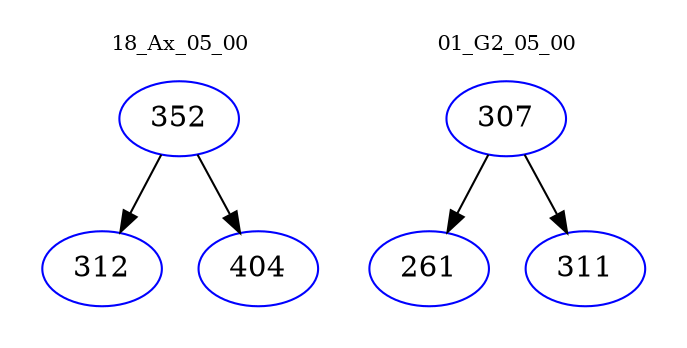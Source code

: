 digraph{
subgraph cluster_0 {
color = white
label = "18_Ax_05_00";
fontsize=10;
T0_352 [label="352", color="blue"]
T0_352 -> T0_312 [color="black"]
T0_312 [label="312", color="blue"]
T0_352 -> T0_404 [color="black"]
T0_404 [label="404", color="blue"]
}
subgraph cluster_1 {
color = white
label = "01_G2_05_00";
fontsize=10;
T1_307 [label="307", color="blue"]
T1_307 -> T1_261 [color="black"]
T1_261 [label="261", color="blue"]
T1_307 -> T1_311 [color="black"]
T1_311 [label="311", color="blue"]
}
}
